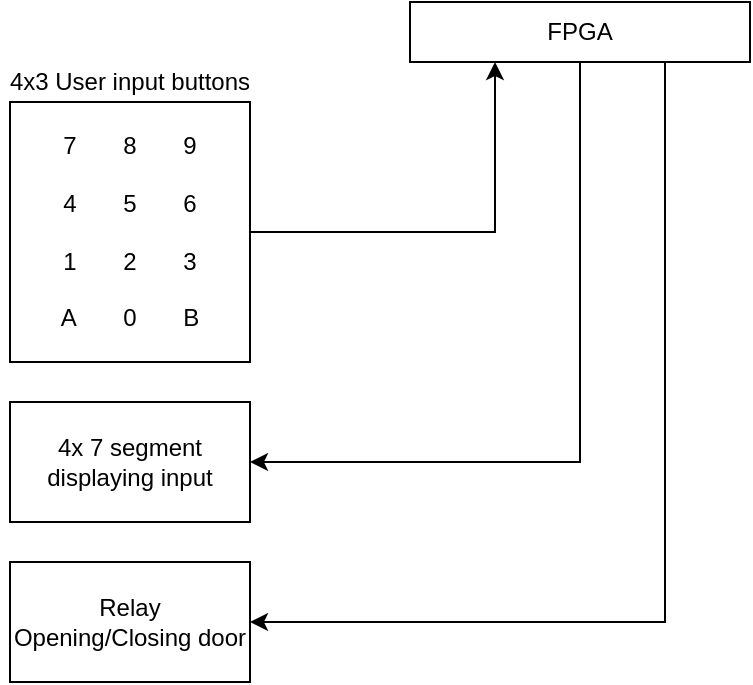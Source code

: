 <mxfile version="14.5.4" type="device"><diagram id="UqRHeq93W1DL9zzoEdR8" name="Page-1"><mxGraphModel dx="1422" dy="762" grid="1" gridSize="10" guides="1" tooltips="1" connect="1" arrows="1" fold="1" page="1" pageScale="1" pageWidth="583" pageHeight="827" math="0" shadow="0"><root><mxCell id="0"/><mxCell id="1" parent="0"/><mxCell id="u_Vxai5CVPC5BITyUnnz-9" style="edgeStyle=orthogonalEdgeStyle;rounded=0;orthogonalLoop=1;jettySize=auto;html=1;exitX=0.5;exitY=1;exitDx=0;exitDy=0;entryX=1;entryY=0.5;entryDx=0;entryDy=0;" edge="1" parent="1" source="u_Vxai5CVPC5BITyUnnz-1" target="u_Vxai5CVPC5BITyUnnz-3"><mxGeometry relative="1" as="geometry"/></mxCell><mxCell id="u_Vxai5CVPC5BITyUnnz-10" style="edgeStyle=orthogonalEdgeStyle;rounded=0;orthogonalLoop=1;jettySize=auto;html=1;exitX=0.75;exitY=1;exitDx=0;exitDy=0;entryX=1;entryY=0.5;entryDx=0;entryDy=0;" edge="1" parent="1" source="u_Vxai5CVPC5BITyUnnz-1" target="u_Vxai5CVPC5BITyUnnz-6"><mxGeometry relative="1" as="geometry"/></mxCell><mxCell id="u_Vxai5CVPC5BITyUnnz-1" value="FPGA" style="rounded=0;whiteSpace=wrap;html=1;" vertex="1" parent="1"><mxGeometry x="310" y="70" width="170" height="30" as="geometry"/></mxCell><mxCell id="u_Vxai5CVPC5BITyUnnz-12" style="edgeStyle=orthogonalEdgeStyle;rounded=0;orthogonalLoop=1;jettySize=auto;html=1;exitX=1;exitY=0.5;exitDx=0;exitDy=0;entryX=0.25;entryY=1;entryDx=0;entryDy=0;" edge="1" parent="1" source="u_Vxai5CVPC5BITyUnnz-2" target="u_Vxai5CVPC5BITyUnnz-1"><mxGeometry relative="1" as="geometry"/></mxCell><mxCell id="u_Vxai5CVPC5BITyUnnz-2" value="7&amp;nbsp; &amp;nbsp; &amp;nbsp; &amp;nbsp;8&amp;nbsp; &amp;nbsp; &amp;nbsp; &amp;nbsp;9&lt;br&gt;&lt;br&gt;4&amp;nbsp; &amp;nbsp; &amp;nbsp; &amp;nbsp;5&amp;nbsp; &amp;nbsp; &amp;nbsp; &amp;nbsp;6&lt;br&gt;&lt;br&gt;1&amp;nbsp; &amp;nbsp; &amp;nbsp; &amp;nbsp;2&amp;nbsp; &amp;nbsp; &amp;nbsp; &amp;nbsp;3&lt;br&gt;&lt;br&gt;A&amp;nbsp; &amp;nbsp; &amp;nbsp; &amp;nbsp;0&amp;nbsp; &amp;nbsp; &amp;nbsp; &amp;nbsp;B" style="rounded=0;whiteSpace=wrap;html=1;" vertex="1" parent="1"><mxGeometry x="110" y="120" width="120" height="130" as="geometry"/></mxCell><mxCell id="u_Vxai5CVPC5BITyUnnz-3" value="4x 7 segment&lt;br&gt;displaying input" style="rounded=0;whiteSpace=wrap;html=1;" vertex="1" parent="1"><mxGeometry x="110" y="270" width="120" height="60" as="geometry"/></mxCell><mxCell id="u_Vxai5CVPC5BITyUnnz-6" value="Relay&lt;br&gt;Opening/Closing door" style="rounded=0;whiteSpace=wrap;html=1;" vertex="1" parent="1"><mxGeometry x="110" y="350" width="120" height="60" as="geometry"/></mxCell><mxCell id="u_Vxai5CVPC5BITyUnnz-11" value="4x3 User input buttons" style="text;html=1;strokeColor=none;fillColor=none;align=center;verticalAlign=middle;whiteSpace=wrap;rounded=0;" vertex="1" parent="1"><mxGeometry x="105" y="100" width="130" height="20" as="geometry"/></mxCell></root></mxGraphModel></diagram></mxfile>